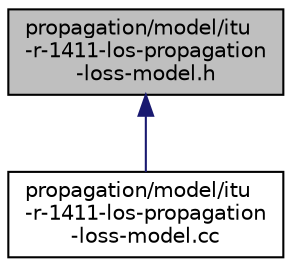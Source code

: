 digraph "propagation/model/itu-r-1411-los-propagation-loss-model.h"
{
  edge [fontname="Helvetica",fontsize="10",labelfontname="Helvetica",labelfontsize="10"];
  node [fontname="Helvetica",fontsize="10",shape=record];
  Node1 [label="propagation/model/itu\l-r-1411-los-propagation\l-loss-model.h",height=0.2,width=0.4,color="black", fillcolor="grey75", style="filled", fontcolor="black"];
  Node1 -> Node2 [dir="back",color="midnightblue",fontsize="10",style="solid"];
  Node2 [label="propagation/model/itu\l-r-1411-los-propagation\l-loss-model.cc",height=0.2,width=0.4,color="black", fillcolor="white", style="filled",URL="$d5/db8/itu-r-1411-los-propagation-loss-model_8cc.html"];
}
